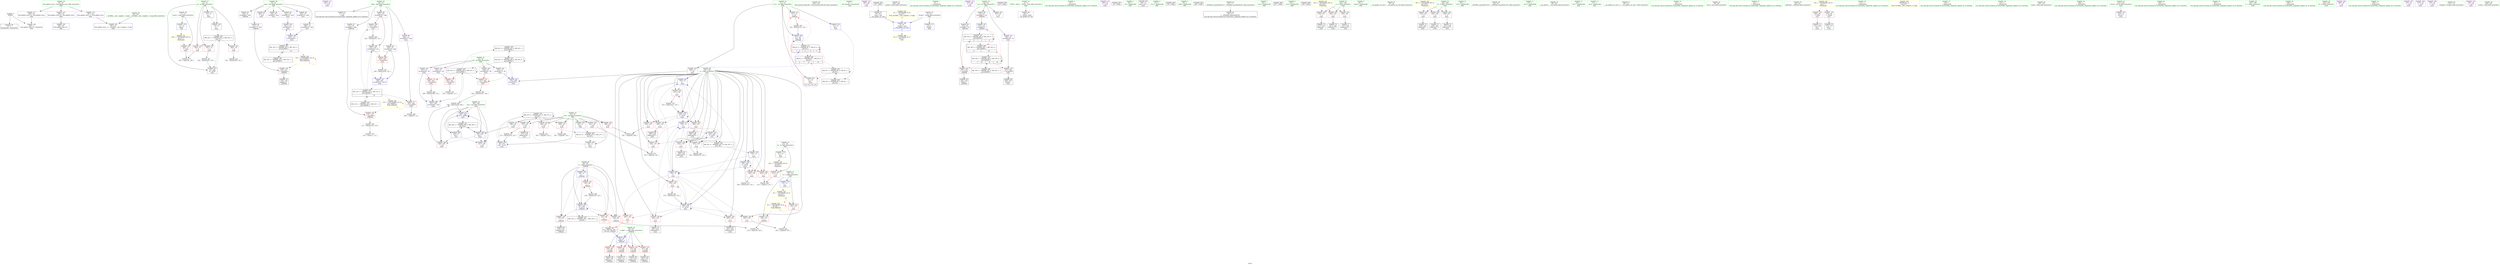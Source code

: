 digraph "SVFG" {
	label="SVFG";

	Node0x55c982f9a170 [shape=record,color=grey,label="{NodeID: 0\nNullPtr}"];
	Node0x55c982f9a170 -> Node0x55c982fb1610[style=solid];
	Node0x55c982f9a170 -> Node0x55c982fb8e90[style=solid];
	Node0x55c982fb5100 [shape=record,color=grey,label="{NodeID: 277\n186 = cmp(184, 185, )\n}"];
	Node0x55c982fb3650 [shape=record,color=blue,label="{NodeID: 194\n221\<--112\narrayidx10\<--\nmain\n}"];
	Node0x55c982fb3650 -> Node0x55c982fb3720[style=dashed];
	Node0x55c982fb0840 [shape=record,color=purple,label="{NodeID: 111\n202\<--47\n\<--.str.6\nmain\n}"];
	Node0x55c982faeab0 [shape=record,color=green,label="{NodeID: 28\n16\<--18\ndeg\<--deg_field_insensitive\nGlob }"];
	Node0x55c982faeab0 -> Node0x55c982fb17e0[style=solid];
	Node0x55c982faeab0 -> Node0x55c982fb2d60[style=solid];
	Node0x55c982faeab0 -> Node0x55c982fb2e30[style=solid];
	Node0x55c982faeab0 -> Node0x55c982fb2f00[style=solid];
	Node0x55c982faeab0 -> Node0x55c982fb2fd0[style=solid];
	Node0x55c982fd0160 [shape=record,color=black,label="{NodeID: 305\nMR_43V_2 = PHI(MR_43V_9, MR_43V_1, )\npts\{340000 \}\n}"];
	Node0x55c982fd0160 -> Node0x55c982fd5750[style=dashed];
	Node0x55c982fb6850 [shape=record,color=red,label="{NodeID: 139\n128\<--98\n\<--i\n_Z5floodi\n}"];
	Node0x55c982fb6850 -> Node0x55c982fb5400[style=solid];
	Node0x55c982fb1310 [shape=record,color=green,label="{NodeID: 56\n192\<--193\nllvm.memset.p0i8.i64\<--llvm.memset.p0i8.i64_field_insensitive\n}"];
	Node0x55c982fd6ed0 [shape=record,color=yellow,style=double,label="{NodeID: 333\n20V_1 = ENCHI(MR_20V_0)\npts\{13 \}\nFun[main]}"];
	Node0x55c982fd6ed0 -> Node0x55c982fb5740[style=dashed];
	Node0x55c982fb7f10 [shape=record,color=red,label="{NodeID: 167\n337\<--165\n\<--ans\nmain\n}"];
	Node0x55c982fb2af0 [shape=record,color=black,label="{NodeID: 84\n306\<--305\nidxprom47\<--\nmain\n}"];
	Node0x55c982f98ee0 [shape=record,color=green,label="{NodeID: 1\n7\<--1\n__dso_handle\<--dummyObj\nGlob }"];
	Node0x55c982fb5280 [shape=record,color=grey,label="{NodeID: 278\n283 = cmp(282, 123, )\n}"];
	Node0x55c982fb3720 [shape=record,color=blue,label="{NodeID: 195\n228\<--112\narrayidx14\<--\nmain\n}"];
	Node0x55c982fb3720 -> Node0x55c982fcbd50[style=dashed];
	Node0x55c982fb0910 [shape=record,color=purple,label="{NodeID: 112\n206\<--49\n\<--.str.7\nmain\n}"];
	Node0x55c982faeb40 [shape=record,color=green,label="{NodeID: 29\n19\<--21\nmat\<--mat_field_insensitive\nGlob }"];
	Node0x55c982faeb40 -> Node0x55c982fb30a0[style=solid];
	Node0x55c982faeb40 -> Node0x55c982fb3170[style=solid];
	Node0x55c982faeb40 -> Node0x55c982fb3240[style=solid];
	Node0x55c982faeb40 -> Node0x55c982fb3310[style=solid];
	Node0x55c982faeb40 -> Node0x55c982fb33e0[style=solid];
	Node0x55c982faeb40 -> Node0x55c982fafc10[style=solid];
	Node0x55c982faeb40 -> Node0x55c982fafce0[style=solid];
	Node0x55c982fcf950 [shape=record,color=yellow,style=double,label="{NodeID: 389\n2V_2 = CSCHI(MR_2V_1)\npts\{10 \}\nCS[]}"];
	Node0x55c982fb6920 [shape=record,color=red,label="{NodeID: 140\n135\<--98\n\<--i\n_Z5floodi\n}"];
	Node0x55c982fb6920 -> Node0x55c982fb1ec0[style=solid];
	Node0x55c982fb1410 [shape=record,color=green,label="{NodeID: 57\n204\<--205\nprintf\<--printf_field_insensitive\n}"];
	Node0x55c982fb7fe0 [shape=record,color=red,label="{NodeID: 168\n233\<--232\n\<--arrayidx16\nmain\n}"];
	Node0x55c982fb7fe0 -> Node0x55c982fbdf80[style=solid];
	Node0x55c982fb2bc0 [shape=record,color=black,label="{NodeID: 85\n325\<--324\nidxprom57\<--\nmain\n}"];
	Node0x55c982f99080 [shape=record,color=green,label="{NodeID: 2\n9\<--1\n\<--dummyObj\nCan only get source location for instruction, argument, global var or function.}"];
	Node0x55c982fb5400 [shape=record,color=grey,label="{NodeID: 279\n130 = cmp(128, 129, )\n}"];
	Node0x55c982fb37f0 [shape=record,color=blue,label="{NodeID: 196\n232\<--234\narrayidx16\<--inc\nmain\n}"];
	Node0x55c982fb37f0 -> Node0x55c982fb80b0[style=dashed];
	Node0x55c982fb37f0 -> Node0x55c982fb38c0[style=dashed];
	Node0x55c982fb09e0 [shape=record,color=purple,label="{NodeID: 113\n214\<--49\n\<--.str.7\nmain\n}"];
	Node0x55c982faebd0 [shape=record,color=green,label="{NodeID: 30\n22\<--24\nvis\<--vis_field_insensitive\nGlob }"];
	Node0x55c982faebd0 -> Node0x55c982fafdb0[style=solid];
	Node0x55c982faebd0 -> Node0x55c982fafe80[style=solid];
	Node0x55c982faebd0 -> Node0x55c982faff50[style=solid];
	Node0x55c982faebd0 -> Node0x55c982fb0020[style=solid];
	Node0x55c982fee310 [shape=record,color=black,label="{NodeID: 390\n215 = PHI()\n}"];
	Node0x55c982fb69f0 [shape=record,color=red,label="{NodeID: 141\n141\<--98\n\<--i\n_Z5floodi\n|{<s0>4}}"];
	Node0x55c982fb69f0:s0 -> Node0x55c982feea10[style=solid,color=red];
	Node0x55c982fb1510 [shape=record,color=green,label="{NodeID: 58\n55\<--361\n_GLOBAL__sub_I_naguib_1_0.cpp\<--_GLOBAL__sub_I_naguib_1_0.cpp_field_insensitive\n}"];
	Node0x55c982fb1510 -> Node0x55c982fb8d90[style=solid];
	Node0x55c982fd7090 [shape=record,color=yellow,style=double,label="{NodeID: 335\n4V_1 = ENCHI(MR_4V_0)\npts\{26 \}\nFun[main]|{|<s1>14}}"];
	Node0x55c982fd7090 -> Node0x55c982fb5b50[style=dashed];
	Node0x55c982fd7090:s1 -> Node0x55c982fd6770[style=dashed,color=red];
	Node0x55c982fb80b0 [shape=record,color=red,label="{NodeID: 169\n239\<--238\n\<--arrayidx18\nmain\n}"];
	Node0x55c982fb80b0 -> Node0x55c982fb4c80[style=solid];
	Node0x55c982fb2c90 [shape=record,color=purple,label="{NodeID: 86\n64\<--4\n\<--_ZStL8__ioinit\n__cxx_global_var_init\n}"];
	Node0x55c982f991a0 [shape=record,color=green,label="{NodeID: 3\n12\<--1\n\<--dummyObj\nCan only get source location for instruction, argument, global var or function.}"];
	Node0x55c982fc0d90 [shape=record,color=grey,label="{NodeID: 280\n264 = cmp(263, 12, )\n}"];
	Node0x55c982fb38c0 [shape=record,color=blue,label="{NodeID: 197\n238\<--240\narrayidx18\<--inc19\nmain\n}"];
	Node0x55c982fb38c0 -> Node0x55c982fcb850[style=dashed];
	Node0x55c982fb0ab0 [shape=record,color=purple,label="{NodeID: 114\n338\<--51\n\<--.str.8\nmain\n}"];
	Node0x55c982faec60 [shape=record,color=green,label="{NodeID: 31\n25\<--26\nn\<--n_field_insensitive\nGlob }"];
	Node0x55c982faec60 -> Node0x55c982fb5a80[style=solid];
	Node0x55c982faec60 -> Node0x55c982fb5b50[style=solid];
	Node0x55c982faec60 -> Node0x55c982fb8890[style=solid];
	Node0x55c982fee410 [shape=record,color=black,label="{NodeID: 391\n65 = PHI()\n}"];
	Node0x55c982fb6ac0 [shape=record,color=red,label="{NodeID: 142\n145\<--98\n\<--i\n_Z5floodi\n}"];
	Node0x55c982fb6ac0 -> Node0x55c982fb4500[style=solid];
	Node0x55c982fb1610 [shape=record,color=black,label="{NodeID: 59\n2\<--3\ndummyVal\<--dummyVal\n}"];
	Node0x55c982fd7170 [shape=record,color=yellow,style=double,label="{NodeID: 336\n25V_1 = ENCHI(MR_25V_0)\npts\{28 \}\nFun[main]}"];
	Node0x55c982fd7170 -> Node0x55c982fb5c20[style=dashed];
	Node0x55c982fb8180 [shape=record,color=red,label="{NodeID: 170\n257\<--256\n\<--arrayidx25\nmain\n}"];
	Node0x55c982fb8180 -> Node0x55c982fb27b0[style=solid];
	Node0x55c982fb2d60 [shape=record,color=purple,label="{NodeID: 87\n115\<--16\narrayidx4\<--deg\n_Z5floodi\n}"];
	Node0x55c982fb2d60 -> Node0x55c982fb6c60[style=solid];
	Node0x55c982f99410 [shape=record,color=green,label="{NodeID: 4\n35\<--1\n.str\<--dummyObj\nGlob }"];
	Node0x55c982fc0f10 [shape=record,color=grey,label="{NodeID: 281\n303 = cmp(302, 12, )\n}"];
	Node0x55c982fb3990 [shape=record,color=blue,label="{NodeID: 198\n155\<--244\ni\<--inc20\nmain\n}"];
	Node0x55c982fb3990 -> Node0x55c982fb6e00[style=dashed];
	Node0x55c982fb3990 -> Node0x55c982fb6ed0[style=dashed];
	Node0x55c982fb3990 -> Node0x55c982fb3990[style=dashed];
	Node0x55c982fb3990 -> Node0x55c982fb3b30[style=dashed];
	Node0x55c982fb0b80 [shape=record,color=purple,label="{NodeID: 115\n366\<--53\nllvm.global_ctors_0\<--llvm.global_ctors\nGlob }"];
	Node0x55c982fb0b80 -> Node0x55c982fb8c90[style=solid];
	Node0x55c982faed30 [shape=record,color=green,label="{NodeID: 32\n27\<--28\nm\<--m_field_insensitive\nGlob }"];
	Node0x55c982faed30 -> Node0x55c982fb5c20[style=solid];
	Node0x55c982faed30 -> Node0x55c982fb8990[style=solid];
	Node0x55c982fee510 [shape=record,color=black,label="{NodeID: 392\n83 = PHI()\n}"];
	Node0x55c982fee510 -> Node0x55c982fb19e0[style=solid];
	Node0x55c982fb6b90 [shape=record,color=red,label="{NodeID: 143\n104\<--103\n\<--arrayidx\n_Z5floodi\n}"];
	Node0x55c982fb6b90 -> Node0x55c982fb1b80[style=solid];
	Node0x55c982fb1710 [shape=record,color=black,label="{NodeID: 60\n152\<--12\nmain_ret\<--\nmain\n}"];
	Node0x55c982fb8250 [shape=record,color=red,label="{NodeID: 171\n263\<--262\n\<--arrayidx27\nmain\n}"];
	Node0x55c982fb8250 -> Node0x55c982fc0d90[style=solid];
	Node0x55c982fb2e30 [shape=record,color=purple,label="{NodeID: 88\n232\<--16\narrayidx16\<--deg\nmain\n}"];
	Node0x55c982fb2e30 -> Node0x55c982fb7fe0[style=solid];
	Node0x55c982fb2e30 -> Node0x55c982fb37f0[style=solid];
	Node0x55c982fa0c00 [shape=record,color=green,label="{NodeID: 5\n37\<--1\n.str.2\<--dummyObj\nGlob }"];
	Node0x55c982fc1090 [shape=record,color=grey,label="{NodeID: 282\n252 = cmp(250, 251, )\n}"];
	Node0x55c982fb3a60 [shape=record,color=blue,label="{NodeID: 199\n29\<--12\ncnt\<--\nmain\n}"];
	Node0x55c982fb3a60 -> Node0x55c982fd4350[style=dashed];
	Node0x55c982fb5540 [shape=record,color=purple,label="{NodeID: 116\n367\<--53\nllvm.global_ctors_1\<--llvm.global_ctors\nGlob }"];
	Node0x55c982fb5540 -> Node0x55c982fb8d90[style=solid];
	Node0x55c982faee00 [shape=record,color=green,label="{NodeID: 33\n29\<--30\ncnt\<--cnt_field_insensitive\nGlob }"];
	Node0x55c982faee00 -> Node0x55c982fb5cf0[style=solid];
	Node0x55c982faee00 -> Node0x55c982fb5dc0[style=solid];
	Node0x55c982faee00 -> Node0x55c982fb5e90[style=solid];
	Node0x55c982faee00 -> Node0x55c982fb5f60[style=solid];
	Node0x55c982faee00 -> Node0x55c982fb6030[style=solid];
	Node0x55c982faee00 -> Node0x55c982fb6100[style=solid];
	Node0x55c982faee00 -> Node0x55c982fb8a90[style=solid];
	Node0x55c982faee00 -> Node0x55c982fb3a60[style=solid];
	Node0x55c982faee00 -> Node0x55c982fb3cd0[style=solid];
	Node0x55c982fee670 [shape=record,color=black,label="{NodeID: 393\n179 = PHI()\n}"];
	Node0x55c982fb6c60 [shape=record,color=red,label="{NodeID: 144\n116\<--115\n\<--arrayidx4\n_Z5floodi\n}"];
	Node0x55c982fb6c60 -> Node0x55c982fbe700[style=solid];
	Node0x55c982fb17e0 [shape=record,color=black,label="{NodeID: 61\n17\<--16\n\<--deg\nCan only get source location for instruction, argument, global var or function.}"];
	Node0x55c982fb8320 [shape=record,color=red,label="{NodeID: 172\n302\<--301\n\<--arrayidx44\nmain\n}"];
	Node0x55c982fb8320 -> Node0x55c982fc0f10[style=solid];
	Node0x55c982fb2f00 [shape=record,color=purple,label="{NodeID: 89\n238\<--16\narrayidx18\<--deg\nmain\n}"];
	Node0x55c982fb2f00 -> Node0x55c982fb80b0[style=solid];
	Node0x55c982fb2f00 -> Node0x55c982fb38c0[style=solid];
	Node0x55c982fa0c90 [shape=record,color=green,label="{NodeID: 6\n39\<--1\nstdin\<--dummyObj\nGlob }"];
	Node0x55c982fc1210 [shape=record,color=grey,label="{NodeID: 283\n297 = cmp(295, 296, )\n}"];
	Node0x55c982fb3b30 [shape=record,color=blue,label="{NodeID: 200\n155\<--12\ni\<--\nmain\n}"];
	Node0x55c982fb3b30 -> Node0x55c982fb6fa0[style=dashed];
	Node0x55c982fb3b30 -> Node0x55c982fb7070[style=dashed];
	Node0x55c982fb3b30 -> Node0x55c982fb7140[style=dashed];
	Node0x55c982fb3b30 -> Node0x55c982fb7210[style=dashed];
	Node0x55c982fb3b30 -> Node0x55c982fb72e0[style=dashed];
	Node0x55c982fb3b30 -> Node0x55c982fb3e70[style=dashed];
	Node0x55c982fb3b30 -> Node0x55c982fb40e0[style=dashed];
	Node0x55c982fb3b30 -> Node0x55c982fb4350[style=dashed];
	Node0x55c982fb5640 [shape=record,color=purple,label="{NodeID: 117\n368\<--53\nllvm.global_ctors_2\<--llvm.global_ctors\nGlob }"];
	Node0x55c982fb5640 -> Node0x55c982fb8e90[style=solid];
	Node0x55c982faeed0 [shape=record,color=green,label="{NodeID: 34\n31\<--32\ncur\<--cur_field_insensitive\nGlob }"];
	Node0x55c982faeed0 -> Node0x55c982fb61d0[style=solid];
	Node0x55c982faeed0 -> Node0x55c982fb62a0[style=solid];
	Node0x55c982faeed0 -> Node0x55c982fb8b90[style=solid];
	Node0x55c982faeed0 -> Node0x55c982fb9200[style=solid];
	Node0x55c982faeed0 -> Node0x55c982fb3c00[style=solid];
	Node0x55c982fee740 [shape=record,color=black,label="{NodeID: 394\n203 = PHI()\n}"];
	Node0x55c982fb6d30 [shape=record,color=red,label="{NodeID: 145\n138\<--137\n\<--arrayidx11\n_Z5floodi\n}"];
	Node0x55c982fb6d30 -> Node0x55c982fb1f90[style=solid];
	Node0x55c982fb18e0 [shape=record,color=black,label="{NodeID: 62\n66\<--67\n\<--_ZNSt8ios_base4InitD1Ev\nCan only get source location for instruction, argument, global var or function.}"];
	Node0x55c982fb83f0 [shape=record,color=red,label="{NodeID: 173\n308\<--307\n\<--arrayidx48\nmain\n}"];
	Node0x55c982fb83f0 -> Node0x55c982fbeb80[style=solid];
	Node0x55c982fb2fd0 [shape=record,color=purple,label="{NodeID: 90\n262\<--16\narrayidx27\<--deg\nmain\n}"];
	Node0x55c982fb2fd0 -> Node0x55c982fb8250[style=solid];
	Node0x55c982fa0d80 [shape=record,color=green,label="{NodeID: 7\n40\<--1\n.str.3\<--dummyObj\nGlob }"];
	Node0x55c982fc1390 [shape=record,color=grey,label="{NodeID: 284\n291 = cmp(290, 123, )\n}"];
	Node0x55c982fb3c00 [shape=record,color=blue,label="{NodeID: 201\n31\<--12\ncur\<--\nmain\n|{<s0>14|<s1>14|<s2>14|<s3>14}}"];
	Node0x55c982fb3c00:s0 -> Node0x55c982fb61d0[style=dashed,color=red];
	Node0x55c982fb3c00:s1 -> Node0x55c982fb9200[style=dashed,color=red];
	Node0x55c982fb3c00:s2 -> Node0x55c982fc9a50[style=dashed,color=red];
	Node0x55c982fb3c00:s3 -> Node0x55c982fd2550[style=dashed,color=red];
	Node0x55c982fb5740 [shape=record,color=red,label="{NodeID: 118\n185\<--11\n\<--cases\nmain\n}"];
	Node0x55c982fb5740 -> Node0x55c982fb5100[style=solid];
	Node0x55c982faefa0 [shape=record,color=green,label="{NodeID: 35\n33\<--34\nall\<--all_field_insensitive\nGlob }"];
	Node0x55c982faefa0 -> Node0x55c982fb00f0[style=solid];
	Node0x55c982faefa0 -> Node0x55c982fb01c0[style=solid];
	Node0x55c982faefa0 -> Node0x55c982fb0290[style=solid];
	Node0x55c982faefa0 -> Node0x55c982fb0360[style=solid];
	Node0x55c982fee810 [shape=record,color=black,label="{NodeID: 395\n207 = PHI()\n}"];
	Node0x55c982fb6e00 [shape=record,color=red,label="{NodeID: 146\n210\<--155\n\<--i\nmain\n}"];
	Node0x55c982fb6e00 -> Node0x55c982fc1510[style=solid];
	Node0x55c982fb19e0 [shape=record,color=black,label="{NodeID: 63\n87\<--83\nconv\<--call\n__cxx_global_var_init.1\n}"];
	Node0x55c982fb19e0 -> Node0x55c982fb8f90[style=solid];
	Node0x55c982fb84c0 [shape=record,color=red,label="{NodeID: 174\n327\<--326\n\<--arrayidx58\nmain\n}"];
	Node0x55c982fb84c0 -> Node0x55c982fbe880[style=solid];
	Node0x55c982fb30a0 [shape=record,color=purple,label="{NodeID: 91\n134\<--19\narrayidx9\<--mat\n_Z5floodi\n}"];
	Node0x55c982fa0e10 [shape=record,color=green,label="{NodeID: 8\n42\<--1\n.str.4\<--dummyObj\nGlob }"];
	Node0x55c982fc1510 [shape=record,color=grey,label="{NodeID: 285\n212 = cmp(210, 211, )\n}"];
	Node0x55c982fb3cd0 [shape=record,color=blue,label="{NodeID: 202\n29\<--271\ncnt\<--inc29\nmain\n}"];
	Node0x55c982fb3cd0 -> Node0x55c982fd4350[style=dashed];
	Node0x55c982fb5810 [shape=record,color=red,label="{NodeID: 119\n184\<--14\n\<--g\nmain\n}"];
	Node0x55c982fb5810 -> Node0x55c982fb5100[style=solid];
	Node0x55c982faf0a0 [shape=record,color=green,label="{NodeID: 36\n53\<--57\nllvm.global_ctors\<--llvm.global_ctors_field_insensitive\nGlob }"];
	Node0x55c982faf0a0 -> Node0x55c982fb0b80[style=solid];
	Node0x55c982faf0a0 -> Node0x55c982fb5540[style=solid];
	Node0x55c982faf0a0 -> Node0x55c982fb5640[style=solid];
	Node0x55c982fee910 [shape=record,color=black,label="{NodeID: 396\n339 = PHI()\n}"];
	Node0x55c982fd2550 [shape=record,color=black,label="{NodeID: 313\nMR_6V_5 = PHI(MR_6V_7, MR_6V_4, )\npts\{32 \}\n|{|<s2>4|<s3>4|<s4>4|<s5>4}}"];
	Node0x55c982fd2550 -> Node0x55c982fc9a50[style=dashed];
	Node0x55c982fd2550 -> Node0x55c982fd2550[style=dashed];
	Node0x55c982fd2550:s2 -> Node0x55c982fb61d0[style=dashed,color=red];
	Node0x55c982fd2550:s3 -> Node0x55c982fb9200[style=dashed,color=red];
	Node0x55c982fd2550:s4 -> Node0x55c982fc9a50[style=dashed,color=red];
	Node0x55c982fd2550:s5 -> Node0x55c982fd2550[style=dashed,color=red];
	Node0x55c982fb6ed0 [shape=record,color=red,label="{NodeID: 147\n243\<--155\n\<--i\nmain\n}"];
	Node0x55c982fb6ed0 -> Node0x55c982fb4b00[style=solid];
	Node0x55c982fb1ab0 [shape=record,color=black,label="{NodeID: 64\n102\<--101\nidxprom\<--\n_Z5floodi\n}"];
	Node0x55c982fd75d0 [shape=record,color=yellow,style=double,label="{NodeID: 341\n34V_1 = ENCHI(MR_34V_0)\npts\{162 \}\nFun[main]}"];
	Node0x55c982fd75d0 -> Node0x55c982fb7960[style=dashed];
	Node0x55c982fd75d0 -> Node0x55c982fb7a30[style=dashed];
	Node0x55c982fd75d0 -> Node0x55c982fb7b00[style=dashed];
	Node0x55c982fb8590 [shape=record,color=blue,label="{NodeID: 175\n8\<--9\n_ZL2pi\<--\nGlob }"];
	Node0x55c982fb3170 [shape=record,color=purple,label="{NodeID: 92\n137\<--19\narrayidx11\<--mat\n_Z5floodi\n}"];
	Node0x55c982fb3170 -> Node0x55c982fb6d30[style=solid];
	Node0x55c982fa0f40 [shape=record,color=green,label="{NodeID: 9\n44\<--1\nstdout\<--dummyObj\nGlob }"];
	Node0x55c982fc9a50 [shape=record,color=black,label="{NodeID: 286\nMR_6V_2 = PHI(MR_6V_1, MR_6V_5, )\npts\{32 \}\n|{<s0>4|<s1>14|<s2>14}}"];
	Node0x55c982fc9a50:s0 -> Node0x55c982fd2550[style=dashed,color=blue];
	Node0x55c982fc9a50:s1 -> Node0x55c982fb62a0[style=dashed,color=blue];
	Node0x55c982fc9a50:s2 -> Node0x55c982fd4850[style=dashed,color=blue];
	Node0x55c982fb3da0 [shape=record,color=blue,label="{NodeID: 203\n274\<--269\narrayidx31\<--\nmain\n}"];
	Node0x55c982fb3da0 -> Node0x55c982fd5750[style=dashed];
	Node0x55c982fb58e0 [shape=record,color=red,label="{NodeID: 120\n200\<--14\n\<--g\nmain\n}"];
	Node0x55c982fb58e0 -> Node0x55c982fb4980[style=solid];
	Node0x55c982faf1a0 [shape=record,color=green,label="{NodeID: 37\n58\<--59\n__cxx_global_var_init\<--__cxx_global_var_init_field_insensitive\n}"];
	Node0x55c982feea10 [shape=record,color=black,label="{NodeID: 397\n95 = PHI(141, 267, )\n0th arg _Z5floodi }"];
	Node0x55c982feea10 -> Node0x55c982fb9060[style=solid];
	Node0x55c982fb6fa0 [shape=record,color=red,label="{NodeID: 148\n250\<--155\n\<--i\nmain\n}"];
	Node0x55c982fb6fa0 -> Node0x55c982fc1090[style=solid];
	Node0x55c982fb1b80 [shape=record,color=black,label="{NodeID: 65\n105\<--104\ntobool\<--\n_Z5floodi\n}"];
	Node0x55c982fd76b0 [shape=record,color=yellow,style=double,label="{NodeID: 342\n36V_1 = ENCHI(MR_36V_0)\npts\{164 \}\nFun[main]}"];
	Node0x55c982fd76b0 -> Node0x55c982fb7bd0[style=dashed];
	Node0x55c982fd76b0 -> Node0x55c982fb7ca0[style=dashed];
	Node0x55c982fd76b0 -> Node0x55c982fb7d70[style=dashed];
	Node0x55c982fb8690 [shape=record,color=blue,label="{NodeID: 176\n11\<--12\ncases\<--\nGlob }"];
	Node0x55c982fb8690 -> Node0x55c982fd6ed0[style=dashed];
	Node0x55c982fb3240 [shape=record,color=purple,label="{NodeID: 93\n194\<--19\n\<--mat\nmain\n}"];
	Node0x55c982fa1010 [shape=record,color=green,label="{NodeID: 10\n45\<--1\n.str.5\<--dummyObj\nGlob }"];
	Node0x55c982fc9f50 [shape=record,color=black,label="{NodeID: 287\nMR_10V_2 = PHI(MR_10V_1, MR_10V_4, )\npts\{99 \}\n}"];
	Node0x55c982fb3e70 [shape=record,color=blue,label="{NodeID: 204\n155\<--279\ni\<--inc33\nmain\n}"];
	Node0x55c982fb3e70 -> Node0x55c982fb6fa0[style=dashed];
	Node0x55c982fb3e70 -> Node0x55c982fb7070[style=dashed];
	Node0x55c982fb3e70 -> Node0x55c982fb7140[style=dashed];
	Node0x55c982fb3e70 -> Node0x55c982fb7210[style=dashed];
	Node0x55c982fb3e70 -> Node0x55c982fb72e0[style=dashed];
	Node0x55c982fb3e70 -> Node0x55c982fb3e70[style=dashed];
	Node0x55c982fb3e70 -> Node0x55c982fb40e0[style=dashed];
	Node0x55c982fb3e70 -> Node0x55c982fb4350[style=dashed];
	Node0x55c982fb59b0 [shape=record,color=red,label="{NodeID: 121\n341\<--14\n\<--g\nmain\n}"];
	Node0x55c982fb59b0 -> Node0x55c982fbe100[style=solid];
	Node0x55c982faf2a0 [shape=record,color=green,label="{NodeID: 38\n62\<--63\n_ZNSt8ios_base4InitC1Ev\<--_ZNSt8ios_base4InitC1Ev_field_insensitive\n}"];
	Node0x55c982fd2f50 [shape=record,color=black,label="{NodeID: 315\nMR_16V_4 = PHI(MR_16V_6, MR_16V_3, )\npts\{240000 \}\n|{|<s2>4|<s3>4|<s4>4}}"];
	Node0x55c982fd2f50 -> Node0x55c982fca450[style=dashed];
	Node0x55c982fd2f50 -> Node0x55c982fd2f50[style=dashed];
	Node0x55c982fd2f50:s2 -> Node0x55c982fb6b90[style=dashed,color=red];
	Node0x55c982fd2f50:s3 -> Node0x55c982fb9130[style=dashed,color=red];
	Node0x55c982fd2f50:s4 -> Node0x55c982fca450[style=dashed,color=red];
	Node0x55c982fb7070 [shape=record,color=red,label="{NodeID: 149\n254\<--155\n\<--i\nmain\n}"];
	Node0x55c982fb7070 -> Node0x55c982fb26e0[style=solid];
	Node0x55c982fb1c50 [shape=record,color=black,label="{NodeID: 66\n109\<--108\nidxprom1\<--\n_Z5floodi\n}"];
	Node0x55c982fbdf80 [shape=record,color=grey,label="{NodeID: 260\n234 = Binary(233, 123, )\n}"];
	Node0x55c982fbdf80 -> Node0x55c982fb37f0[style=solid];
	Node0x55c982fb8790 [shape=record,color=blue,label="{NodeID: 177\n14\<--12\ng\<--\nGlob }"];
	Node0x55c982fb8790 -> Node0x55c982fb34b0[style=dashed];
	Node0x55c982fb3310 [shape=record,color=purple,label="{NodeID: 94\n218\<--19\narrayidx\<--mat\nmain\n}"];
	Node0x55c982fa01d0 [shape=record,color=green,label="{NodeID: 11\n47\<--1\n.str.6\<--dummyObj\nGlob }"];
	Node0x55c982fca450 [shape=record,color=black,label="{NodeID: 288\nMR_16V_2 = PHI(MR_16V_1, MR_16V_4, )\npts\{240000 \}\n|{<s0>4|<s1>14}}"];
	Node0x55c982fca450:s0 -> Node0x55c982fd2f50[style=dashed,color=blue];
	Node0x55c982fca450:s1 -> Node0x55c982fd5250[style=dashed,color=blue];
	Node0x55c982fb3f40 [shape=record,color=blue,label="{NodeID: 205\n165\<--285\nans\<--\nmain\n}"];
	Node0x55c982fb3f40 -> Node0x55c982fb7e40[style=dashed];
	Node0x55c982fb3f40 -> Node0x55c982fb7f10[style=dashed];
	Node0x55c982fb3f40 -> Node0x55c982fb4420[style=dashed];
	Node0x55c982fb3f40 -> Node0x55c982fce550[style=dashed];
	Node0x55c982fb5a80 [shape=record,color=red,label="{NodeID: 122\n129\<--25\n\<--n\n_Z5floodi\n}"];
	Node0x55c982fb5a80 -> Node0x55c982fb5400[style=solid];
	Node0x55c982faf3a0 [shape=record,color=green,label="{NodeID: 39\n68\<--69\n__cxa_atexit\<--__cxa_atexit_field_insensitive\n}"];
	Node0x55c982fb7140 [shape=record,color=red,label="{NodeID: 150\n260\<--155\n\<--i\nmain\n}"];
	Node0x55c982fb7140 -> Node0x55c982fb2880[style=solid];
	Node0x55c982fb1d20 [shape=record,color=black,label="{NodeID: 67\n114\<--113\nidxprom3\<--\n_Z5floodi\n}"];
	Node0x55c982fbe100 [shape=record,color=grey,label="{NodeID: 261\n342 = Binary(341, 123, )\n}"];
	Node0x55c982fbe100 -> Node0x55c982fbb660[style=solid];
	Node0x55c982fb8890 [shape=record,color=blue,label="{NodeID: 178\n25\<--12\nn\<--\nGlob }"];
	Node0x55c982fb8890 -> Node0x55c982fd7090[style=dashed];
	Node0x55c982fb33e0 [shape=record,color=purple,label="{NodeID: 95\n221\<--19\narrayidx10\<--mat\nmain\n}"];
	Node0x55c982fb33e0 -> Node0x55c982fb3650[style=solid];
	Node0x55c982fa02a0 [shape=record,color=green,label="{NodeID: 12\n49\<--1\n.str.7\<--dummyObj\nGlob }"];
	Node0x55c982fb4010 [shape=record,color=blue,label="{NodeID: 206\n165\<--12\nans\<--\nmain\n}"];
	Node0x55c982fb4010 -> Node0x55c982fb7e40[style=dashed];
	Node0x55c982fb4010 -> Node0x55c982fb7f10[style=dashed];
	Node0x55c982fb4010 -> Node0x55c982fb4420[style=dashed];
	Node0x55c982fb4010 -> Node0x55c982fce550[style=dashed];
	Node0x55c982fb5b50 [shape=record,color=red,label="{NodeID: 123\n251\<--25\n\<--n\nmain\n}"];
	Node0x55c982fb5b50 -> Node0x55c982fc1090[style=solid];
	Node0x55c982faf4a0 [shape=record,color=green,label="{NodeID: 40\n67\<--73\n_ZNSt8ios_base4InitD1Ev\<--_ZNSt8ios_base4InitD1Ev_field_insensitive\n}"];
	Node0x55c982faf4a0 -> Node0x55c982fb18e0[style=solid];
	Node0x55c982fb7210 [shape=record,color=red,label="{NodeID: 151\n267\<--155\n\<--i\nmain\n|{<s0>14}}"];
	Node0x55c982fb7210:s0 -> Node0x55c982feea10[style=solid,color=red];
	Node0x55c982fb1df0 [shape=record,color=black,label="{NodeID: 68\n133\<--132\nidxprom8\<--\n_Z5floodi\n}"];
	Node0x55c982fbe280 [shape=record,color=grey,label="{NodeID: 262\n330 = Binary(329, 328, )\n}"];
	Node0x55c982fbe280 -> Node0x55c982fb4420[style=solid];
	Node0x55c982fb8990 [shape=record,color=blue,label="{NodeID: 179\n27\<--12\nm\<--\nGlob }"];
	Node0x55c982fb8990 -> Node0x55c982fd7170[style=dashed];
	Node0x55c982fafc10 [shape=record,color=purple,label="{NodeID: 96\n225\<--19\narrayidx12\<--mat\nmain\n}"];
	Node0x55c982fa0370 [shape=record,color=green,label="{NodeID: 13\n51\<--1\n.str.8\<--dummyObj\nGlob }"];
	Node0x55c982fcae50 [shape=record,color=black,label="{NodeID: 290\nMR_43V_6 = PHI(MR_43V_8, MR_43V_3, )\npts\{340000 \}\n}"];
	Node0x55c982fcae50 -> Node0x55c982fb8320[style=dashed];
	Node0x55c982fcae50 -> Node0x55c982fb83f0[style=dashed];
	Node0x55c982fcae50 -> Node0x55c982fb84c0[style=dashed];
	Node0x55c982fcae50 -> Node0x55c982fb41b0[style=dashed];
	Node0x55c982fcae50 -> Node0x55c982fcae50[style=dashed];
	Node0x55c982fcae50 -> Node0x55c982fd0160[style=dashed];
	Node0x55c982fb40e0 [shape=record,color=blue,label="{NodeID: 207\n155\<--12\ni\<--\nmain\n}"];
	Node0x55c982fb40e0 -> Node0x55c982fb73b0[style=dashed];
	Node0x55c982fb40e0 -> Node0x55c982fb7480[style=dashed];
	Node0x55c982fb40e0 -> Node0x55c982fb7550[style=dashed];
	Node0x55c982fb40e0 -> Node0x55c982fb7620[style=dashed];
	Node0x55c982fb40e0 -> Node0x55c982fb4280[style=dashed];
	Node0x55c982fb40e0 -> Node0x55c982fb4350[style=dashed];
	Node0x55c982fb5c20 [shape=record,color=red,label="{NodeID: 124\n211\<--27\n\<--m\nmain\n}"];
	Node0x55c982fb5c20 -> Node0x55c982fc1510[style=solid];
	Node0x55c982faf5a0 [shape=record,color=green,label="{NodeID: 41\n80\<--81\n__cxx_global_var_init.1\<--__cxx_global_var_init.1_field_insensitive\n}"];
	Node0x55c982fb72e0 [shape=record,color=red,label="{NodeID: 152\n278\<--155\n\<--i\nmain\n}"];
	Node0x55c982fb72e0 -> Node0x55c982fbea00[style=solid];
	Node0x55c982fb1ec0 [shape=record,color=black,label="{NodeID: 69\n136\<--135\nidxprom10\<--\n_Z5floodi\n}"];
	Node0x55c982fbe400 [shape=record,color=grey,label="{NodeID: 263\n122 = Binary(121, 123, )\n}"];
	Node0x55c982fbe400 -> Node0x55c982fb9200[style=solid];
	Node0x55c982fb8a90 [shape=record,color=blue,label="{NodeID: 180\n29\<--12\ncnt\<--\nGlob }"];
	Node0x55c982fb8a90 -> Node0x55c982fcd650[style=dashed];
	Node0x55c982fafce0 [shape=record,color=purple,label="{NodeID: 97\n228\<--19\narrayidx14\<--mat\nmain\n}"];
	Node0x55c982fafce0 -> Node0x55c982fb3720[style=solid];
	Node0x55c982fa0440 [shape=record,color=green,label="{NodeID: 14\n54\<--1\n\<--dummyObj\nCan only get source location for instruction, argument, global var or function.}"];
	Node0x55c982fb41b0 [shape=record,color=blue,label="{NodeID: 208\n307\<--309\narrayidx48\<--sub\nmain\n}"];
	Node0x55c982fb41b0 -> Node0x55c982fcae50[style=dashed];
	Node0x55c982fb5cf0 [shape=record,color=red,label="{NodeID: 125\n270\<--29\n\<--cnt\nmain\n}"];
	Node0x55c982fb5cf0 -> Node0x55c982fb2950[style=solid];
	Node0x55c982fb5cf0 -> Node0x55c982fb4800[style=solid];
	Node0x55c982faf6a0 [shape=record,color=green,label="{NodeID: 42\n85\<--86\nacos\<--acos_field_insensitive\n}"];
	Node0x55c982fd4350 [shape=record,color=black,label="{NodeID: 319\nMR_27V_4 = PHI(MR_27V_5, MR_27V_3, )\npts\{30 \}\n}"];
	Node0x55c982fd4350 -> Node0x55c982fb5cf0[style=dashed];
	Node0x55c982fd4350 -> Node0x55c982fb5dc0[style=dashed];
	Node0x55c982fd4350 -> Node0x55c982fb5e90[style=dashed];
	Node0x55c982fd4350 -> Node0x55c982fb5f60[style=dashed];
	Node0x55c982fd4350 -> Node0x55c982fb6030[style=dashed];
	Node0x55c982fd4350 -> Node0x55c982fb6100[style=dashed];
	Node0x55c982fd4350 -> Node0x55c982fb3cd0[style=dashed];
	Node0x55c982fd4350 -> Node0x55c982fcd650[style=dashed];
	Node0x55c982fd4350 -> Node0x55c982fd4350[style=dashed];
	Node0x55c982fb73b0 [shape=record,color=red,label="{NodeID: 153\n295\<--155\n\<--i\nmain\n}"];
	Node0x55c982fb73b0 -> Node0x55c982fc1210[style=solid];
	Node0x55c982fb1f90 [shape=record,color=black,label="{NodeID: 70\n139\<--138\ntobool12\<--\n_Z5floodi\n}"];
	Node0x55c982fbe580 [shape=record,color=grey,label="{NodeID: 264\n334 = Binary(333, 123, )\n}"];
	Node0x55c982fbe580 -> Node0x55c982fbb590[style=solid];
	Node0x55c982fb8b90 [shape=record,color=blue,label="{NodeID: 181\n31\<--12\ncur\<--\nGlob }"];
	Node0x55c982fb8b90 -> Node0x55c982fcdb50[style=dashed];
	Node0x55c982fafdb0 [shape=record,color=purple,label="{NodeID: 98\n103\<--22\narrayidx\<--vis\n_Z5floodi\n}"];
	Node0x55c982fafdb0 -> Node0x55c982fb6b90[style=solid];
	Node0x55c982fa0510 [shape=record,color=green,label="{NodeID: 15\n84\<--1\n\<--dummyObj\nCan only get source location for instruction, argument, global var or function.}"];
	Node0x55c982fcb850 [shape=record,color=black,label="{NodeID: 292\nMR_12V_3 = PHI(MR_12V_5, MR_12V_2, )\npts\{180000 \}\n|{|<s4>14}}"];
	Node0x55c982fcb850 -> Node0x55c982fb7fe0[style=dashed];
	Node0x55c982fcb850 -> Node0x55c982fb8250[style=dashed];
	Node0x55c982fcb850 -> Node0x55c982fb37f0[style=dashed];
	Node0x55c982fcb850 -> Node0x55c982fcea50[style=dashed];
	Node0x55c982fcb850:s4 -> Node0x55c982fd6b20[style=dashed,color=red];
	Node0x55c982fb4280 [shape=record,color=blue,label="{NodeID: 209\n155\<--314\ni\<--inc51\nmain\n}"];
	Node0x55c982fb4280 -> Node0x55c982fb73b0[style=dashed];
	Node0x55c982fb4280 -> Node0x55c982fb7480[style=dashed];
	Node0x55c982fb4280 -> Node0x55c982fb7550[style=dashed];
	Node0x55c982fb4280 -> Node0x55c982fb7620[style=dashed];
	Node0x55c982fb4280 -> Node0x55c982fb4280[style=dashed];
	Node0x55c982fb4280 -> Node0x55c982fb4350[style=dashed];
	Node0x55c982fb5dc0 [shape=record,color=red,label="{NodeID: 126\n282\<--29\n\<--cnt\nmain\n}"];
	Node0x55c982fb5dc0 -> Node0x55c982fb5280[style=solid];
	Node0x55c982faf7a0 [shape=record,color=green,label="{NodeID: 43\n92\<--93\n_Z5floodi\<--_Z5floodi_field_insensitive\n}"];
	Node0x55c982fd4850 [shape=record,color=black,label="{NodeID: 320\nMR_6V_3 = PHI(MR_6V_4, MR_6V_2, )\npts\{32 \}\n}"];
	Node0x55c982fd4850 -> Node0x55c982fb3c00[style=dashed];
	Node0x55c982fd4850 -> Node0x55c982fcdb50[style=dashed];
	Node0x55c982fd4850 -> Node0x55c982fd4850[style=dashed];
	Node0x55c982fb7480 [shape=record,color=red,label="{NodeID: 154\n299\<--155\n\<--i\nmain\n}"];
	Node0x55c982fb7480 -> Node0x55c982fb2a20[style=solid];
	Node0x55c982fb2060 [shape=record,color=black,label="{NodeID: 71\n171\<--168\ncall\<--\nmain\n}"];
	Node0x55c982fbe700 [shape=record,color=grey,label="{NodeID: 265\n117 = Binary(116, 118, )\n}"];
	Node0x55c982fbe700 -> Node0x55c982fb4e00[style=solid];
	Node0x55c982fb8c90 [shape=record,color=blue,label="{NodeID: 182\n366\<--54\nllvm.global_ctors_0\<--\nGlob }"];
	Node0x55c982fafe80 [shape=record,color=purple,label="{NodeID: 99\n110\<--22\narrayidx2\<--vis\n_Z5floodi\n}"];
	Node0x55c982fafe80 -> Node0x55c982fb9130[style=solid];
	Node0x55c982fa05e0 [shape=record,color=green,label="{NodeID: 16\n112\<--1\n\<--dummyObj\nCan only get source location for instruction, argument, global var or function.}"];
	Node0x55c982fcbd50 [shape=record,color=black,label="{NodeID: 293\nMR_14V_3 = PHI(MR_14V_5, MR_14V_2, )\npts\{210000 \}\n|{|<s2>14}}"];
	Node0x55c982fcbd50 -> Node0x55c982fb3650[style=dashed];
	Node0x55c982fcbd50 -> Node0x55c982fcef50[style=dashed];
	Node0x55c982fcbd50:s2 -> Node0x55c982fd6c00[style=dashed,color=red];
	Node0x55c982fb4350 [shape=record,color=blue,label="{NodeID: 210\n155\<--12\ni\<--\nmain\n}"];
	Node0x55c982fb4350 -> Node0x55c982fb76f0[style=dashed];
	Node0x55c982fb4350 -> Node0x55c982fb77c0[style=dashed];
	Node0x55c982fb4350 -> Node0x55c982fb7890[style=dashed];
	Node0x55c982fb4350 -> Node0x55c982fbb590[style=dashed];
	Node0x55c982fb4350 -> Node0x55c982fce050[style=dashed];
	Node0x55c982fb5e90 [shape=record,color=red,label="{NodeID: 127\n285\<--29\n\<--cnt\nmain\n}"];
	Node0x55c982fb5e90 -> Node0x55c982fb3f40[style=solid];
	Node0x55c982faf8a0 [shape=record,color=green,label="{NodeID: 44\n96\<--97\nx.addr\<--x.addr_field_insensitive\n_Z5floodi\n}"];
	Node0x55c982faf8a0 -> Node0x55c982fb6510[style=solid];
	Node0x55c982faf8a0 -> Node0x55c982fb65e0[style=solid];
	Node0x55c982faf8a0 -> Node0x55c982fb66b0[style=solid];
	Node0x55c982faf8a0 -> Node0x55c982fb6780[style=solid];
	Node0x55c982faf8a0 -> Node0x55c982fb9060[style=solid];
	Node0x55c982fb7550 [shape=record,color=red,label="{NodeID: 155\n305\<--155\n\<--i\nmain\n}"];
	Node0x55c982fb7550 -> Node0x55c982fb2af0[style=solid];
	Node0x55c982fb2130 [shape=record,color=black,label="{NodeID: 72\n177\<--174\ncall1\<--\nmain\n}"];
	Node0x55c982fd7d00 [shape=record,color=yellow,style=double,label="{NodeID: 349\nRETMU(2V_2)\npts\{10 \}\nFun[_GLOBAL__sub_I_naguib_1_0.cpp]}"];
	Node0x55c982fbe880 [shape=record,color=grey,label="{NodeID: 266\n328 = Binary(327, 118, )\n}"];
	Node0x55c982fbe880 -> Node0x55c982fbe280[style=solid];
	Node0x55c982fb8d90 [shape=record,color=blue,label="{NodeID: 183\n367\<--55\nllvm.global_ctors_1\<--_GLOBAL__sub_I_naguib_1_0.cpp\nGlob }"];
	Node0x55c982faff50 [shape=record,color=purple,label="{NodeID: 100\n197\<--22\n\<--vis\nmain\n}"];
	Node0x55c982fa06b0 [shape=record,color=green,label="{NodeID: 17\n118\<--1\n\<--dummyObj\nCan only get source location for instruction, argument, global var or function.}"];
	Node0x55c982fb4420 [shape=record,color=blue,label="{NodeID: 211\n165\<--330\nans\<--add59\nmain\n}"];
	Node0x55c982fb4420 -> Node0x55c982fb7e40[style=dashed];
	Node0x55c982fb4420 -> Node0x55c982fb7f10[style=dashed];
	Node0x55c982fb4420 -> Node0x55c982fb4420[style=dashed];
	Node0x55c982fb4420 -> Node0x55c982fce550[style=dashed];
	Node0x55c982fb5f60 [shape=record,color=red,label="{NodeID: 128\n290\<--29\n\<--cnt\nmain\n}"];
	Node0x55c982fb5f60 -> Node0x55c982fc1390[style=solid];
	Node0x55c982faf970 [shape=record,color=green,label="{NodeID: 45\n98\<--99\ni\<--i_field_insensitive\n_Z5floodi\n}"];
	Node0x55c982faf970 -> Node0x55c982fb6850[style=solid];
	Node0x55c982faf970 -> Node0x55c982fb6920[style=solid];
	Node0x55c982faf970 -> Node0x55c982fb69f0[style=solid];
	Node0x55c982faf970 -> Node0x55c982fb6ac0[style=solid];
	Node0x55c982faf970 -> Node0x55c982fb92d0[style=solid];
	Node0x55c982faf970 -> Node0x55c982fb93a0[style=solid];
	Node0x55c982fd5250 [shape=record,color=black,label="{NodeID: 322\nMR_16V_3 = PHI(MR_16V_4, MR_16V_2, )\npts\{240000 \}\n|{|<s3>14|<s4>14|<s5>14}}"];
	Node0x55c982fd5250 -> Node0x55c982fb8180[style=dashed];
	Node0x55c982fd5250 -> Node0x55c982fcf450[style=dashed];
	Node0x55c982fd5250 -> Node0x55c982fd5250[style=dashed];
	Node0x55c982fd5250:s3 -> Node0x55c982fb6b90[style=dashed,color=red];
	Node0x55c982fd5250:s4 -> Node0x55c982fb9130[style=dashed,color=red];
	Node0x55c982fd5250:s5 -> Node0x55c982fca450[style=dashed,color=red];
	Node0x55c982fb7620 [shape=record,color=red,label="{NodeID: 156\n313\<--155\n\<--i\nmain\n}"];
	Node0x55c982fb7620 -> Node0x55c982fb4680[style=solid];
	Node0x55c982fb2200 [shape=record,color=black,label="{NodeID: 73\n217\<--216\nidxprom\<--\nmain\n}"];
	Node0x55c982fbea00 [shape=record,color=grey,label="{NodeID: 267\n279 = Binary(278, 123, )\n}"];
	Node0x55c982fbea00 -> Node0x55c982fb3e70[style=solid];
	Node0x55c982fb8e90 [shape=record,color=blue, style = dotted,label="{NodeID: 184\n368\<--3\nllvm.global_ctors_2\<--dummyVal\nGlob }"];
	Node0x55c982fb0020 [shape=record,color=purple,label="{NodeID: 101\n256\<--22\narrayidx25\<--vis\nmain\n}"];
	Node0x55c982fb0020 -> Node0x55c982fb8180[style=solid];
	Node0x55c982fae510 [shape=record,color=green,label="{NodeID: 18\n123\<--1\n\<--dummyObj\nCan only get source location for instruction, argument, global var or function.}"];
	Node0x55c982fbb590 [shape=record,color=blue,label="{NodeID: 212\n155\<--334\ni\<--inc61\nmain\n}"];
	Node0x55c982fbb590 -> Node0x55c982fb76f0[style=dashed];
	Node0x55c982fbb590 -> Node0x55c982fb77c0[style=dashed];
	Node0x55c982fbb590 -> Node0x55c982fb7890[style=dashed];
	Node0x55c982fbb590 -> Node0x55c982fbb590[style=dashed];
	Node0x55c982fbb590 -> Node0x55c982fce050[style=dashed];
	Node0x55c982fb6030 [shape=record,color=red,label="{NodeID: 129\n296\<--29\n\<--cnt\nmain\n}"];
	Node0x55c982fb6030 -> Node0x55c982fc1210[style=solid];
	Node0x55c982fafa40 [shape=record,color=green,label="{NodeID: 46\n150\<--151\nmain\<--main_field_insensitive\n}"];
	Node0x55c982fd5750 [shape=record,color=black,label="{NodeID: 323\nMR_43V_3 = PHI(MR_43V_4, MR_43V_2, )\npts\{340000 \}\n}"];
	Node0x55c982fd5750 -> Node0x55c982fb84c0[style=dashed];
	Node0x55c982fd5750 -> Node0x55c982fb3da0[style=dashed];
	Node0x55c982fd5750 -> Node0x55c982fcae50[style=dashed];
	Node0x55c982fd5750 -> Node0x55c982fd0160[style=dashed];
	Node0x55c982fd5750 -> Node0x55c982fd5750[style=dashed];
	Node0x55c982fb76f0 [shape=record,color=red,label="{NodeID: 157\n320\<--155\n\<--i\nmain\n}"];
	Node0x55c982fb76f0 -> Node0x55c982fb4f80[style=solid];
	Node0x55c982fb22d0 [shape=record,color=black,label="{NodeID: 74\n220\<--219\nidxprom9\<--\nmain\n}"];
	Node0x55c982fbeb80 [shape=record,color=grey,label="{NodeID: 268\n309 = Binary(308, 118, )\n}"];
	Node0x55c982fbeb80 -> Node0x55c982fb41b0[style=solid];
	Node0x55c982fb8f90 [shape=record,color=blue,label="{NodeID: 185\n8\<--87\n_ZL2pi\<--conv\n__cxx_global_var_init.1\n|{<s0>17}}"];
	Node0x55c982fb8f90:s0 -> Node0x55c982fcf950[style=dashed,color=blue];
	Node0x55c982fb00f0 [shape=record,color=purple,label="{NodeID: 102\n274\<--33\narrayidx31\<--all\nmain\n}"];
	Node0x55c982fb00f0 -> Node0x55c982fb3da0[style=solid];
	Node0x55c982fae5a0 [shape=record,color=green,label="{NodeID: 19\n189\<--1\n\<--dummyObj\nCan only get source location for instruction, argument, global var or function.}"];
	Node0x55c982fbb660 [shape=record,color=blue,label="{NodeID: 213\n14\<--342\ng\<--inc65\nmain\n}"];
	Node0x55c982fbb660 -> Node0x55c982fcd150[style=dashed];
	Node0x55c982fb6100 [shape=record,color=red,label="{NodeID: 130\n321\<--29\n\<--cnt\nmain\n}"];
	Node0x55c982fb6100 -> Node0x55c982fb4f80[style=solid];
	Node0x55c982fafb40 [shape=record,color=green,label="{NodeID: 47\n153\<--154\nretval\<--retval_field_insensitive\nmain\n}"];
	Node0x55c982fafb40 -> Node0x55c982fb9470[style=solid];
	Node0x55c982fd5c50 [shape=record,color=yellow,style=double,label="{NodeID: 324\n2V_1 = ENCHI(MR_2V_0)\npts\{10 \}\nFun[_GLOBAL__sub_I_naguib_1_0.cpp]|{<s0>17}}"];
	Node0x55c982fd5c50:s0 -> Node0x55c982fb8f90[style=dashed,color=red];
	Node0x55c982fb77c0 [shape=record,color=red,label="{NodeID: 158\n324\<--155\n\<--i\nmain\n}"];
	Node0x55c982fb77c0 -> Node0x55c982fb2bc0[style=solid];
	Node0x55c982fb23a0 [shape=record,color=black,label="{NodeID: 75\n224\<--223\nidxprom11\<--\nmain\n}"];
	Node0x55c982fb4500 [shape=record,color=grey,label="{NodeID: 269\n146 = Binary(145, 123, )\n}"];
	Node0x55c982fb4500 -> Node0x55c982fb93a0[style=solid];
	Node0x55c982fb9060 [shape=record,color=blue,label="{NodeID: 186\n96\<--95\nx.addr\<--x\n_Z5floodi\n}"];
	Node0x55c982fb9060 -> Node0x55c982fb6510[style=dashed];
	Node0x55c982fb9060 -> Node0x55c982fb65e0[style=dashed];
	Node0x55c982fb9060 -> Node0x55c982fb66b0[style=dashed];
	Node0x55c982fb9060 -> Node0x55c982fb6780[style=dashed];
	Node0x55c982fb01c0 [shape=record,color=purple,label="{NodeID: 103\n301\<--33\narrayidx44\<--all\nmain\n}"];
	Node0x55c982fb01c0 -> Node0x55c982fb8320[style=solid];
	Node0x55c982fae630 [shape=record,color=green,label="{NodeID: 20\n190\<--1\n\<--dummyObj\nCan only get source location for instruction, argument, global var or function.}"];
	Node0x55c982fcd150 [shape=record,color=black,label="{NodeID: 297\nMR_22V_3 = PHI(MR_22V_4, MR_22V_2, )\npts\{15 \}\n}"];
	Node0x55c982fcd150 -> Node0x55c982fb5810[style=dashed];
	Node0x55c982fcd150 -> Node0x55c982fb58e0[style=dashed];
	Node0x55c982fcd150 -> Node0x55c982fb59b0[style=dashed];
	Node0x55c982fcd150 -> Node0x55c982fbb660[style=dashed];
	Node0x55c982fb61d0 [shape=record,color=red,label="{NodeID: 131\n121\<--31\n\<--cur\n_Z5floodi\n}"];
	Node0x55c982fb61d0 -> Node0x55c982fbe400[style=solid];
	Node0x55c982fb0c30 [shape=record,color=green,label="{NodeID: 48\n155\<--156\ni\<--i_field_insensitive\nmain\n}"];
	Node0x55c982fb0c30 -> Node0x55c982fb6e00[style=solid];
	Node0x55c982fb0c30 -> Node0x55c982fb6ed0[style=solid];
	Node0x55c982fb0c30 -> Node0x55c982fb6fa0[style=solid];
	Node0x55c982fb0c30 -> Node0x55c982fb7070[style=solid];
	Node0x55c982fb0c30 -> Node0x55c982fb7140[style=solid];
	Node0x55c982fb0c30 -> Node0x55c982fb7210[style=solid];
	Node0x55c982fb0c30 -> Node0x55c982fb72e0[style=solid];
	Node0x55c982fb0c30 -> Node0x55c982fb73b0[style=solid];
	Node0x55c982fb0c30 -> Node0x55c982fb7480[style=solid];
	Node0x55c982fb0c30 -> Node0x55c982fb7550[style=solid];
	Node0x55c982fb0c30 -> Node0x55c982fb7620[style=solid];
	Node0x55c982fb0c30 -> Node0x55c982fb76f0[style=solid];
	Node0x55c982fb0c30 -> Node0x55c982fb77c0[style=solid];
	Node0x55c982fb0c30 -> Node0x55c982fb7890[style=solid];
	Node0x55c982fb0c30 -> Node0x55c982fb3580[style=solid];
	Node0x55c982fb0c30 -> Node0x55c982fb3990[style=solid];
	Node0x55c982fb0c30 -> Node0x55c982fb3b30[style=solid];
	Node0x55c982fb0c30 -> Node0x55c982fb3e70[style=solid];
	Node0x55c982fb0c30 -> Node0x55c982fb40e0[style=solid];
	Node0x55c982fb0c30 -> Node0x55c982fb4280[style=solid];
	Node0x55c982fb0c30 -> Node0x55c982fb4350[style=solid];
	Node0x55c982fb0c30 -> Node0x55c982fbb590[style=solid];
	Node0x55c982fd6770 [shape=record,color=yellow,style=double,label="{NodeID: 325\n4V_1 = ENCHI(MR_4V_0)\npts\{26 \}\nFun[_Z5floodi]|{|<s1>4}}"];
	Node0x55c982fd6770 -> Node0x55c982fb5a80[style=dashed];
	Node0x55c982fd6770:s1 -> Node0x55c982fd6770[style=dashed,color=red];
	Node0x55c982fb7890 [shape=record,color=red,label="{NodeID: 159\n333\<--155\n\<--i\nmain\n}"];
	Node0x55c982fb7890 -> Node0x55c982fbe580[style=solid];
	Node0x55c982fb2470 [shape=record,color=black,label="{NodeID: 76\n227\<--226\nidxprom13\<--\nmain\n}"];
	Node0x55c982fb4680 [shape=record,color=grey,label="{NodeID: 270\n314 = Binary(313, 123, )\n}"];
	Node0x55c982fb4680 -> Node0x55c982fb4280[style=solid];
	Node0x55c982fb9130 [shape=record,color=blue,label="{NodeID: 187\n110\<--112\narrayidx2\<--\n_Z5floodi\n}"];
	Node0x55c982fb9130 -> Node0x55c982fd2f50[style=dashed];
	Node0x55c982fb0290 [shape=record,color=purple,label="{NodeID: 104\n307\<--33\narrayidx48\<--all\nmain\n}"];
	Node0x55c982fb0290 -> Node0x55c982fb83f0[style=solid];
	Node0x55c982fb0290 -> Node0x55c982fb41b0[style=solid];
	Node0x55c982fae6c0 [shape=record,color=green,label="{NodeID: 21\n191\<--1\n\<--dummyObj\nCan only get source location for instruction, argument, global var or function.}"];
	Node0x55c982fcd650 [shape=record,color=black,label="{NodeID: 298\nMR_27V_2 = PHI(MR_27V_4, MR_27V_1, )\npts\{30 \}\n}"];
	Node0x55c982fcd650 -> Node0x55c982fb3a60[style=dashed];
	Node0x55c982fb62a0 [shape=record,color=red,label="{NodeID: 132\n269\<--31\n\<--cur\nmain\n}"];
	Node0x55c982fb62a0 -> Node0x55c982fb3da0[style=solid];
	Node0x55c982fb0d00 [shape=record,color=green,label="{NodeID: 49\n157\<--158\nj\<--j_field_insensitive\nmain\n}"];
	Node0x55c982fb7960 [shape=record,color=red,label="{NodeID: 160\n216\<--161\n\<--a\nmain\n}"];
	Node0x55c982fb7960 -> Node0x55c982fb2200[style=solid];
	Node0x55c982fb2540 [shape=record,color=black,label="{NodeID: 77\n231\<--230\nidxprom15\<--\nmain\n}"];
	Node0x55c982fb4800 [shape=record,color=grey,label="{NodeID: 271\n271 = Binary(270, 123, )\n}"];
	Node0x55c982fb4800 -> Node0x55c982fb3cd0[style=solid];
	Node0x55c982fb9200 [shape=record,color=blue,label="{NodeID: 188\n31\<--122\ncur\<--inc\n_Z5floodi\n}"];
	Node0x55c982fb9200 -> Node0x55c982fd2550[style=dashed];
	Node0x55c982fb0360 [shape=record,color=purple,label="{NodeID: 105\n326\<--33\narrayidx58\<--all\nmain\n}"];
	Node0x55c982fb0360 -> Node0x55c982fb84c0[style=solid];
	Node0x55c982fae750 [shape=record,color=green,label="{NodeID: 22\n196\<--1\n\<--dummyObj\nCan only get source location for instruction, argument, global var or function.}"];
	Node0x55c982fcdb50 [shape=record,color=black,label="{NodeID: 299\nMR_6V_2 = PHI(MR_6V_3, MR_6V_1, )\npts\{32 \}\n}"];
	Node0x55c982fcdb50 -> Node0x55c982fd4850[style=dashed];
	Node0x55c982fb6370 [shape=record,color=red,label="{NodeID: 133\n168\<--39\n\<--stdin\nmain\n}"];
	Node0x55c982fb6370 -> Node0x55c982fb2060[style=solid];
	Node0x55c982fb0dd0 [shape=record,color=green,label="{NodeID: 50\n159\<--160\nk\<--k_field_insensitive\nmain\n}"];
	Node0x55c982fb7a30 [shape=record,color=red,label="{NodeID: 161\n226\<--161\n\<--a\nmain\n}"];
	Node0x55c982fb7a30 -> Node0x55c982fb2470[style=solid];
	Node0x55c982fb2610 [shape=record,color=black,label="{NodeID: 78\n237\<--236\nidxprom17\<--\nmain\n}"];
	Node0x55c982fb4980 [shape=record,color=grey,label="{NodeID: 272\n201 = Binary(200, 123, )\n}"];
	Node0x55c982fb92d0 [shape=record,color=blue,label="{NodeID: 189\n98\<--12\ni\<--\n_Z5floodi\n}"];
	Node0x55c982fb92d0 -> Node0x55c982fb6850[style=dashed];
	Node0x55c982fb92d0 -> Node0x55c982fb6920[style=dashed];
	Node0x55c982fb92d0 -> Node0x55c982fb69f0[style=dashed];
	Node0x55c982fb92d0 -> Node0x55c982fb6ac0[style=dashed];
	Node0x55c982fb92d0 -> Node0x55c982fb93a0[style=dashed];
	Node0x55c982fb92d0 -> Node0x55c982fc9f50[style=dashed];
	Node0x55c982fb0430 [shape=record,color=purple,label="{NodeID: 106\n169\<--35\n\<--.str\nmain\n}"];
	Node0x55c982fae7e0 [shape=record,color=green,label="{NodeID: 23\n199\<--1\n\<--dummyObj\nCan only get source location for instruction, argument, global var or function.}"];
	Node0x55c982fce050 [shape=record,color=black,label="{NodeID: 300\nMR_32V_2 = PHI(MR_32V_14, MR_32V_1, )\npts\{156 \}\n}"];
	Node0x55c982fce050 -> Node0x55c982fb3580[style=dashed];
	Node0x55c982fb6440 [shape=record,color=red,label="{NodeID: 134\n174\<--44\n\<--stdout\nmain\n}"];
	Node0x55c982fb6440 -> Node0x55c982fb2130[style=solid];
	Node0x55c982fb0ea0 [shape=record,color=green,label="{NodeID: 51\n161\<--162\na\<--a_field_insensitive\nmain\n}"];
	Node0x55c982fb0ea0 -> Node0x55c982fb7960[style=solid];
	Node0x55c982fb0ea0 -> Node0x55c982fb7a30[style=solid];
	Node0x55c982fb0ea0 -> Node0x55c982fb7b00[style=solid];
	Node0x55c982fb7b00 [shape=record,color=red,label="{NodeID: 162\n230\<--161\n\<--a\nmain\n}"];
	Node0x55c982fb7b00 -> Node0x55c982fb2540[style=solid];
	Node0x55c982fb26e0 [shape=record,color=black,label="{NodeID: 79\n255\<--254\nidxprom24\<--\nmain\n}"];
	Node0x55c982fb4b00 [shape=record,color=grey,label="{NodeID: 273\n244 = Binary(243, 123, )\n}"];
	Node0x55c982fb4b00 -> Node0x55c982fb3990[style=solid];
	Node0x55c982fb93a0 [shape=record,color=blue,label="{NodeID: 190\n98\<--146\ni\<--inc15\n_Z5floodi\n}"];
	Node0x55c982fb93a0 -> Node0x55c982fb6850[style=dashed];
	Node0x55c982fb93a0 -> Node0x55c982fb6920[style=dashed];
	Node0x55c982fb93a0 -> Node0x55c982fb69f0[style=dashed];
	Node0x55c982fb93a0 -> Node0x55c982fb6ac0[style=dashed];
	Node0x55c982fb93a0 -> Node0x55c982fb93a0[style=dashed];
	Node0x55c982fb93a0 -> Node0x55c982fc9f50[style=dashed];
	Node0x55c982fb0500 [shape=record,color=purple,label="{NodeID: 107\n170\<--37\n\<--.str.2\nmain\n}"];
	Node0x55c982fae870 [shape=record,color=green,label="{NodeID: 24\n4\<--6\n_ZStL8__ioinit\<--_ZStL8__ioinit_field_insensitive\nGlob }"];
	Node0x55c982fae870 -> Node0x55c982fb2c90[style=solid];
	Node0x55c982fce550 [shape=record,color=black,label="{NodeID: 301\nMR_38V_2 = PHI(MR_38V_5, MR_38V_1, )\npts\{166 \}\n}"];
	Node0x55c982fce550 -> Node0x55c982fb3f40[style=dashed];
	Node0x55c982fce550 -> Node0x55c982fb4010[style=dashed];
	Node0x55c982fb6510 [shape=record,color=red,label="{NodeID: 135\n101\<--96\n\<--x.addr\n_Z5floodi\n}"];
	Node0x55c982fb6510 -> Node0x55c982fb1ab0[style=solid];
	Node0x55c982fb0f70 [shape=record,color=green,label="{NodeID: 52\n163\<--164\nb\<--b_field_insensitive\nmain\n}"];
	Node0x55c982fb0f70 -> Node0x55c982fb7bd0[style=solid];
	Node0x55c982fb0f70 -> Node0x55c982fb7ca0[style=solid];
	Node0x55c982fb0f70 -> Node0x55c982fb7d70[style=solid];
	Node0x55c982fd6b20 [shape=record,color=yellow,style=double,label="{NodeID: 329\n12V_1 = ENCHI(MR_12V_0)\npts\{180000 \}\nFun[_Z5floodi]|{|<s1>4}}"];
	Node0x55c982fd6b20 -> Node0x55c982fb6c60[style=dashed];
	Node0x55c982fd6b20:s1 -> Node0x55c982fd6b20[style=dashed,color=red];
	Node0x55c982fb7bd0 [shape=record,color=red,label="{NodeID: 163\n219\<--163\n\<--b\nmain\n}"];
	Node0x55c982fb7bd0 -> Node0x55c982fb22d0[style=solid];
	Node0x55c982fb27b0 [shape=record,color=black,label="{NodeID: 80\n258\<--257\ntobool\<--\nmain\n}"];
	Node0x55c982fb4c80 [shape=record,color=grey,label="{NodeID: 274\n240 = Binary(239, 123, )\n}"];
	Node0x55c982fb4c80 -> Node0x55c982fb38c0[style=solid];
	Node0x55c982fb9470 [shape=record,color=blue,label="{NodeID: 191\n153\<--12\nretval\<--\nmain\n}"];
	Node0x55c982fb05d0 [shape=record,color=purple,label="{NodeID: 108\n175\<--40\n\<--.str.3\nmain\n}"];
	Node0x55c982fae900 [shape=record,color=green,label="{NodeID: 25\n8\<--10\n_ZL2pi\<--_ZL2pi_field_insensitive\nGlob }"];
	Node0x55c982fae900 -> Node0x55c982fb8590[style=solid];
	Node0x55c982fae900 -> Node0x55c982fb8f90[style=solid];
	Node0x55c982fcea50 [shape=record,color=black,label="{NodeID: 302\nMR_12V_2 = PHI(MR_12V_3, MR_12V_1, )\npts\{180000 \}\n}"];
	Node0x55c982fcea50 -> Node0x55c982fcb850[style=dashed];
	Node0x55c982fb65e0 [shape=record,color=red,label="{NodeID: 136\n108\<--96\n\<--x.addr\n_Z5floodi\n}"];
	Node0x55c982fb65e0 -> Node0x55c982fb1c50[style=solid];
	Node0x55c982fb1040 [shape=record,color=green,label="{NodeID: 53\n165\<--166\nans\<--ans_field_insensitive\nmain\n}"];
	Node0x55c982fb1040 -> Node0x55c982fb7e40[style=solid];
	Node0x55c982fb1040 -> Node0x55c982fb7f10[style=solid];
	Node0x55c982fb1040 -> Node0x55c982fb3f40[style=solid];
	Node0x55c982fb1040 -> Node0x55c982fb4010[style=solid];
	Node0x55c982fb1040 -> Node0x55c982fb4420[style=solid];
	Node0x55c982fd6c00 [shape=record,color=yellow,style=double,label="{NodeID: 330\n14V_1 = ENCHI(MR_14V_0)\npts\{210000 \}\nFun[_Z5floodi]|{|<s1>4}}"];
	Node0x55c982fd6c00 -> Node0x55c982fb6d30[style=dashed];
	Node0x55c982fd6c00:s1 -> Node0x55c982fd6c00[style=dashed,color=red];
	Node0x55c982fb7ca0 [shape=record,color=red,label="{NodeID: 164\n223\<--163\n\<--b\nmain\n}"];
	Node0x55c982fb7ca0 -> Node0x55c982fb23a0[style=solid];
	Node0x55c982fb2880 [shape=record,color=black,label="{NodeID: 81\n261\<--260\nidxprom26\<--\nmain\n}"];
	Node0x55c982fb4e00 [shape=record,color=grey,label="{NodeID: 275\n119 = cmp(117, 12, )\n}"];
	Node0x55c982fb34b0 [shape=record,color=blue,label="{NodeID: 192\n14\<--12\ng\<--\nmain\n}"];
	Node0x55c982fb34b0 -> Node0x55c982fcd150[style=dashed];
	Node0x55c982fb06a0 [shape=record,color=purple,label="{NodeID: 109\n176\<--42\n\<--.str.4\nmain\n}"];
	Node0x55c982fae990 [shape=record,color=green,label="{NodeID: 26\n11\<--13\ncases\<--cases_field_insensitive\nGlob }"];
	Node0x55c982fae990 -> Node0x55c982fb5740[style=solid];
	Node0x55c982fae990 -> Node0x55c982fb8690[style=solid];
	Node0x55c982fcef50 [shape=record,color=black,label="{NodeID: 303\nMR_14V_2 = PHI(MR_14V_3, MR_14V_1, )\npts\{210000 \}\n}"];
	Node0x55c982fcef50 -> Node0x55c982fcbd50[style=dashed];
	Node0x55c982fb66b0 [shape=record,color=red,label="{NodeID: 137\n113\<--96\n\<--x.addr\n_Z5floodi\n}"];
	Node0x55c982fb66b0 -> Node0x55c982fb1d20[style=solid];
	Node0x55c982fb1110 [shape=record,color=green,label="{NodeID: 54\n172\<--173\nfreopen\<--freopen_field_insensitive\n}"];
	Node0x55c982fb7d70 [shape=record,color=red,label="{NodeID: 165\n236\<--163\n\<--b\nmain\n}"];
	Node0x55c982fb7d70 -> Node0x55c982fb2610[style=solid];
	Node0x55c982fb2950 [shape=record,color=black,label="{NodeID: 82\n273\<--270\nidxprom30\<--\nmain\n}"];
	Node0x55c982fb4f80 [shape=record,color=grey,label="{NodeID: 276\n322 = cmp(320, 321, )\n}"];
	Node0x55c982fb3580 [shape=record,color=blue,label="{NodeID: 193\n155\<--12\ni\<--\nmain\n}"];
	Node0x55c982fb3580 -> Node0x55c982fb6e00[style=dashed];
	Node0x55c982fb3580 -> Node0x55c982fb6ed0[style=dashed];
	Node0x55c982fb3580 -> Node0x55c982fb3990[style=dashed];
	Node0x55c982fb3580 -> Node0x55c982fb3b30[style=dashed];
	Node0x55c982fb0770 [shape=record,color=purple,label="{NodeID: 110\n178\<--45\n\<--.str.5\nmain\n}"];
	Node0x55c982faea20 [shape=record,color=green,label="{NodeID: 27\n14\<--15\ng\<--g_field_insensitive\nGlob }"];
	Node0x55c982faea20 -> Node0x55c982fb5810[style=solid];
	Node0x55c982faea20 -> Node0x55c982fb58e0[style=solid];
	Node0x55c982faea20 -> Node0x55c982fb59b0[style=solid];
	Node0x55c982faea20 -> Node0x55c982fb8790[style=solid];
	Node0x55c982faea20 -> Node0x55c982fb34b0[style=solid];
	Node0x55c982faea20 -> Node0x55c982fbb660[style=solid];
	Node0x55c982fcf450 [shape=record,color=black,label="{NodeID: 304\nMR_16V_2 = PHI(MR_16V_3, MR_16V_1, )\npts\{240000 \}\n}"];
	Node0x55c982fcf450 -> Node0x55c982fd5250[style=dashed];
	Node0x55c982fb6780 [shape=record,color=red,label="{NodeID: 138\n132\<--96\n\<--x.addr\n_Z5floodi\n}"];
	Node0x55c982fb6780 -> Node0x55c982fb1df0[style=solid];
	Node0x55c982fb1210 [shape=record,color=green,label="{NodeID: 55\n180\<--181\nscanf\<--scanf_field_insensitive\n}"];
	Node0x55c982fd6dc0 [shape=record,color=yellow,style=double,label="{NodeID: 332\n18V_1 = ENCHI(MR_18V_0)\npts\{1 \}\nFun[main]}"];
	Node0x55c982fd6dc0 -> Node0x55c982fb6370[style=dashed];
	Node0x55c982fd6dc0 -> Node0x55c982fb6440[style=dashed];
	Node0x55c982fb7e40 [shape=record,color=red,label="{NodeID: 166\n329\<--165\n\<--ans\nmain\n}"];
	Node0x55c982fb7e40 -> Node0x55c982fbe280[style=solid];
	Node0x55c982fb2a20 [shape=record,color=black,label="{NodeID: 83\n300\<--299\nidxprom43\<--\nmain\n}"];
}
